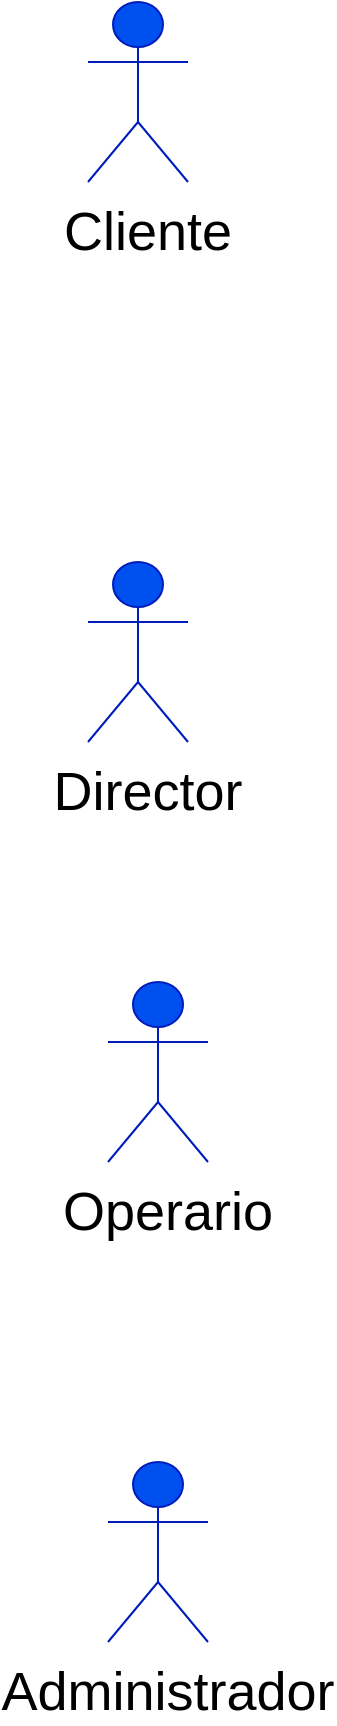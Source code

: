 <mxfile version="28.2.5">
  <diagram name="Página-1" id="4WebqL-21ueBAIJD6kmx">
    <mxGraphModel dx="1411" dy="1360" grid="1" gridSize="10" guides="1" tooltips="1" connect="1" arrows="1" fold="1" page="1" pageScale="1" pageWidth="1200" pageHeight="1920" math="0" shadow="0">
      <root>
        <mxCell id="0" />
        <mxCell id="1" parent="0" />
        <mxCell id="SyT4A7CFgI4pP1e2g7s6-1" value="Actor" style="shape=umlActor;verticalLabelPosition=bottom;verticalAlign=top;html=1;fillColor=#0050ef;fontColor=#ffffff;strokeColor=#001DBC;" vertex="1" parent="1">
          <mxGeometry x="600" y="260" width="50" height="90" as="geometry" />
        </mxCell>
        <mxCell id="SyT4A7CFgI4pP1e2g7s6-2" value="Actor" style="shape=umlActor;verticalLabelPosition=bottom;verticalAlign=top;html=1;fillColor=#0050ef;fontColor=#ffffff;strokeColor=#001DBC;" vertex="1" parent="1">
          <mxGeometry x="600" y="540" width="50" height="90" as="geometry" />
        </mxCell>
        <mxCell id="SyT4A7CFgI4pP1e2g7s6-3" value="Cliente" style="text;html=1;align=center;verticalAlign=middle;whiteSpace=wrap;rounded=0;strokeWidth=9;fontColor=light-dark(#000000,#7BB4D9);fontSize=27;" vertex="1" parent="1">
          <mxGeometry x="600" y="360" width="60" height="30" as="geometry" />
        </mxCell>
        <mxCell id="SyT4A7CFgI4pP1e2g7s6-4" value="Director" style="text;html=1;align=center;verticalAlign=middle;whiteSpace=wrap;rounded=0;strokeWidth=9;fontColor=light-dark(#000000,#7BB4D9);fontSize=27;" vertex="1" parent="1">
          <mxGeometry x="600" y="640" width="60" height="30" as="geometry" />
        </mxCell>
        <mxCell id="SyT4A7CFgI4pP1e2g7s6-5" value="Actor" style="shape=umlActor;verticalLabelPosition=bottom;verticalAlign=top;html=1;fillColor=#0050ef;fontColor=#ffffff;strokeColor=#001DBC;" vertex="1" parent="1">
          <mxGeometry x="610" y="750" width="50" height="90" as="geometry" />
        </mxCell>
        <mxCell id="SyT4A7CFgI4pP1e2g7s6-6" value="Operario" style="text;html=1;align=center;verticalAlign=middle;whiteSpace=wrap;rounded=0;strokeWidth=9;fontColor=light-dark(#000000,#7BB4D9);fontSize=27;" vertex="1" parent="1">
          <mxGeometry x="610" y="850" width="60" height="30" as="geometry" />
        </mxCell>
        <mxCell id="SyT4A7CFgI4pP1e2g7s6-7" value="Actor" style="shape=umlActor;verticalLabelPosition=bottom;verticalAlign=top;html=1;fillColor=#0050ef;fontColor=#ffffff;strokeColor=#001DBC;" vertex="1" parent="1">
          <mxGeometry x="610" y="990" width="50" height="90" as="geometry" />
        </mxCell>
        <mxCell id="SyT4A7CFgI4pP1e2g7s6-8" value="Administrador" style="text;html=1;align=center;verticalAlign=middle;whiteSpace=wrap;rounded=0;strokeWidth=9;fontColor=light-dark(#000000,#7BB4D9);fontSize=27;" vertex="1" parent="1">
          <mxGeometry x="610" y="1090" width="60" height="30" as="geometry" />
        </mxCell>
      </root>
    </mxGraphModel>
  </diagram>
</mxfile>

